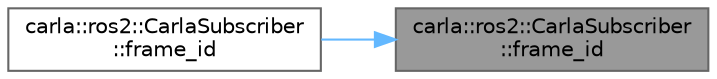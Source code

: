 digraph "carla::ros2::CarlaSubscriber::frame_id"
{
 // INTERACTIVE_SVG=YES
 // LATEX_PDF_SIZE
  bgcolor="transparent";
  edge [fontname=Helvetica,fontsize=10,labelfontname=Helvetica,labelfontsize=10];
  node [fontname=Helvetica,fontsize=10,shape=box,height=0.2,width=0.4];
  rankdir="RL";
  Node1 [id="Node000001",label="carla::ros2::CarlaSubscriber\l::frame_id",height=0.2,width=0.4,color="gray40", fillcolor="grey60", style="filled", fontcolor="black",tooltip=" "];
  Node1 -> Node2 [id="edge1_Node000001_Node000002",dir="back",color="steelblue1",style="solid",tooltip=" "];
  Node2 [id="Node000002",label="carla::ros2::CarlaSubscriber\l::frame_id",height=0.2,width=0.4,color="grey40", fillcolor="white", style="filled",URL="$de/dd4/classcarla_1_1ros2_1_1CarlaSubscriber.html#a263f356d7d52b8e18707408bc15f6833",tooltip=" "];
}
